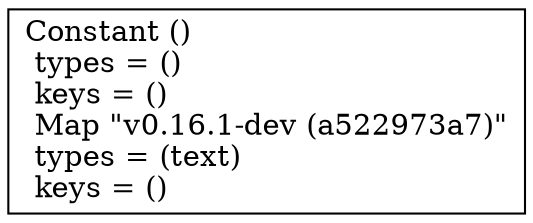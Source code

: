 digraph G {
    node0 [shape = record, label=" Constant ()\l  types = ()\l  keys = ()\l Map \"v0.16.1-dev (a522973a7)\"\l  types = (text)\l  keys = ()\l"]
}
